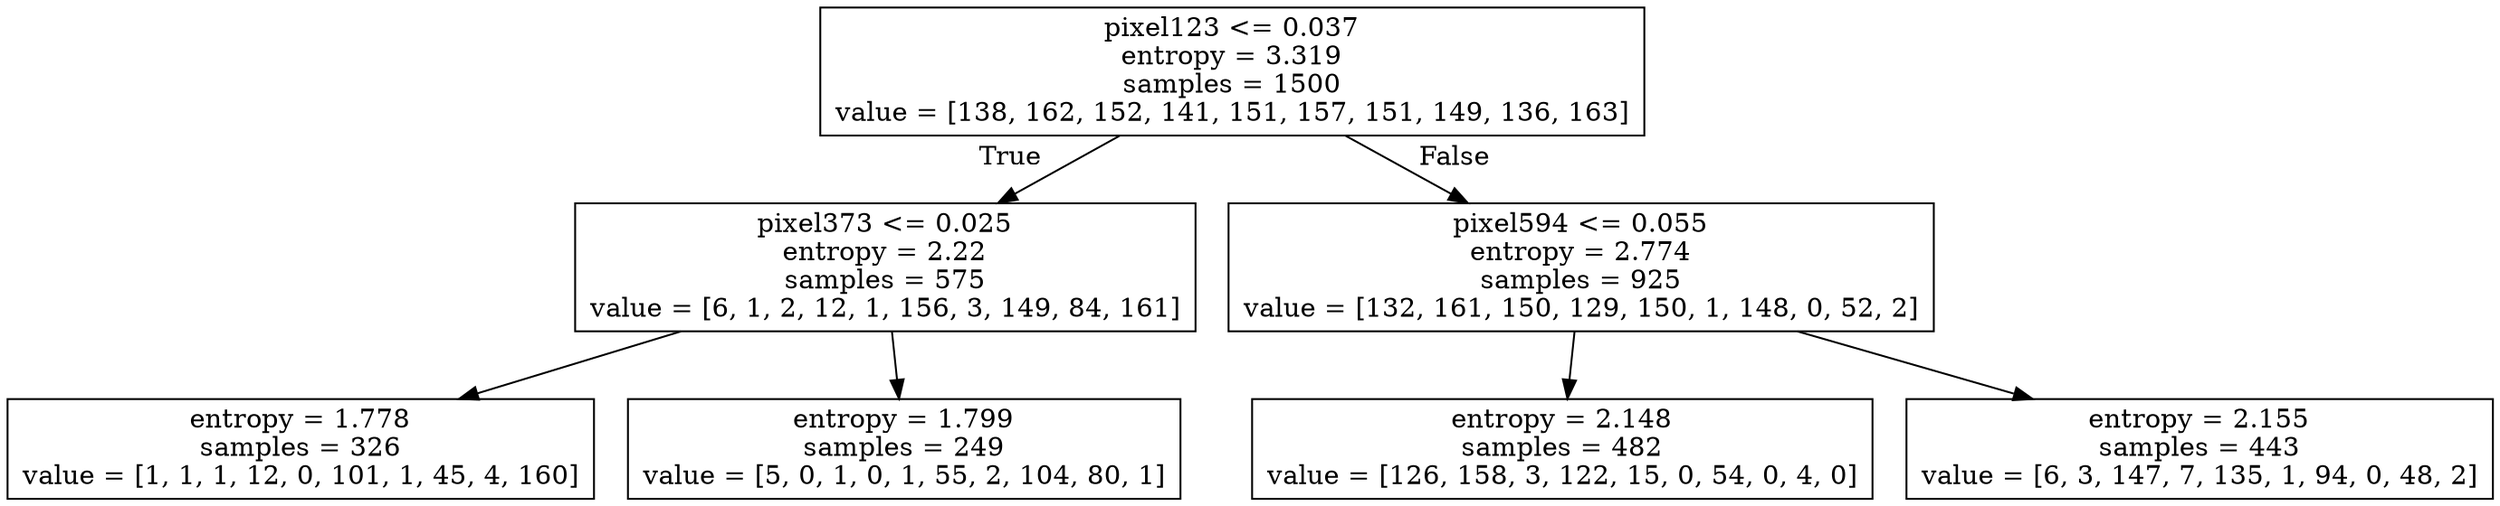 digraph Tree {
node [shape=box] ;
0 [label="pixel123 <= 0.037\nentropy = 3.319\nsamples = 1500\nvalue = [138, 162, 152, 141, 151, 157, 151, 149, 136, 163]"] ;
1 [label="pixel373 <= 0.025\nentropy = 2.22\nsamples = 575\nvalue = [6, 1, 2, 12, 1, 156, 3, 149, 84, 161]"] ;
0 -> 1 [labeldistance=2.5, labelangle=45, headlabel="True"] ;
2 [label="entropy = 1.778\nsamples = 326\nvalue = [1, 1, 1, 12, 0, 101, 1, 45, 4, 160]"] ;
1 -> 2 ;
3 [label="entropy = 1.799\nsamples = 249\nvalue = [5, 0, 1, 0, 1, 55, 2, 104, 80, 1]"] ;
1 -> 3 ;
4 [label="pixel594 <= 0.055\nentropy = 2.774\nsamples = 925\nvalue = [132, 161, 150, 129, 150, 1, 148, 0, 52, 2]"] ;
0 -> 4 [labeldistance=2.5, labelangle=-45, headlabel="False"] ;
5 [label="entropy = 2.148\nsamples = 482\nvalue = [126, 158, 3, 122, 15, 0, 54, 0, 4, 0]"] ;
4 -> 5 ;
6 [label="entropy = 2.155\nsamples = 443\nvalue = [6, 3, 147, 7, 135, 1, 94, 0, 48, 2]"] ;
4 -> 6 ;
}